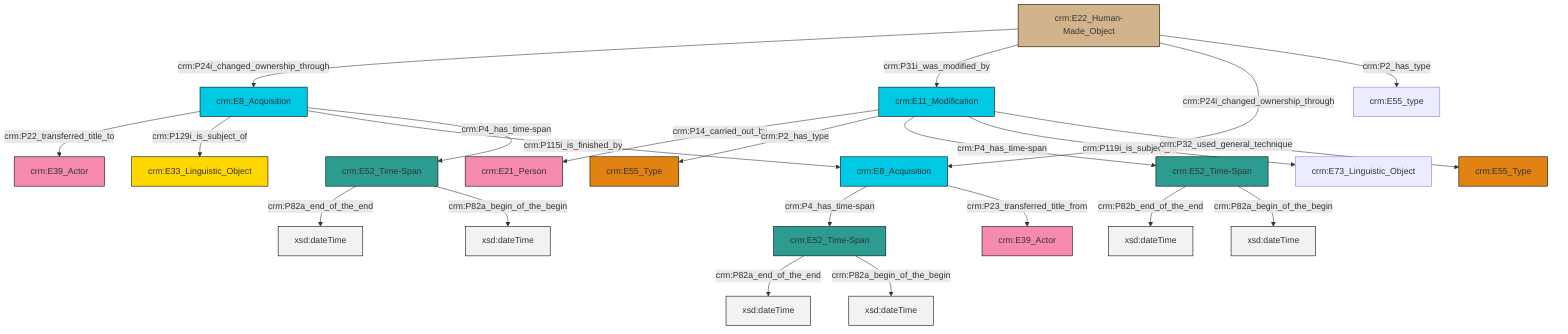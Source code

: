 graph TD
classDef Literal fill:#f2f2f2,stroke:#000000;
classDef CRM_Entity fill:#FFFFFF,stroke:#000000;
classDef Temporal_Entity fill:#00C9E6, stroke:#000000;
classDef Type fill:#E18312, stroke:#000000;
classDef Time-Span fill:#2C9C91, stroke:#000000;
classDef Appellation fill:#FFEB7F, stroke:#000000;
classDef Place fill:#008836, stroke:#000000;
classDef Persistent_Item fill:#B266B2, stroke:#000000;
classDef Conceptual_Object fill:#FFD700, stroke:#000000;
classDef Physical_Thing fill:#D2B48C, stroke:#000000;
classDef Actor fill:#f58aad, stroke:#000000;
classDef PC_Classes fill:#4ce600, stroke:#000000;
classDef Multi fill:#cccccc,stroke:#000000;

0["crm:E11_Modification"]:::Temporal_Entity -->|crm:P14_carried_out_by| 1["crm:E21_Person"]:::Actor
2["crm:E52_Time-Span"]:::Time-Span -->|crm:P82b_end_of_the_end| 3[xsd:dateTime]:::Literal
0["crm:E11_Modification"]:::Temporal_Entity -->|crm:P2_has_type| 4["crm:E55_Type"]:::Type
6["crm:E22_Human-Made_Object"]:::Physical_Thing -->|crm:P24i_changed_ownership_through| 7["crm:E8_Acquisition"]:::Temporal_Entity
8["crm:E52_Time-Span"]:::Time-Span -->|crm:P82a_end_of_the_end| 9[xsd:dateTime]:::Literal
6["crm:E22_Human-Made_Object"]:::Physical_Thing -->|crm:P31i_was_modified_by| 0["crm:E11_Modification"]:::Temporal_Entity
6["crm:E22_Human-Made_Object"]:::Physical_Thing -->|crm:P24i_changed_ownership_through| 11["crm:E8_Acquisition"]:::Temporal_Entity
7["crm:E8_Acquisition"]:::Temporal_Entity -->|crm:P22_transferred_title_to| 14["crm:E39_Actor"]:::Actor
6["crm:E22_Human-Made_Object"]:::Physical_Thing -->|crm:P2_has_type| 15["crm:E55_type"]:::Default
18["crm:E52_Time-Span"]:::Time-Span -->|crm:P82a_end_of_the_end| 19[xsd:dateTime]:::Literal
7["crm:E8_Acquisition"]:::Temporal_Entity -->|crm:P129i_is_subject_of| 23["crm:E33_Linguistic_Object"]:::Conceptual_Object
0["crm:E11_Modification"]:::Temporal_Entity -->|crm:P4_has_time-span| 2["crm:E52_Time-Span"]:::Time-Span
7["crm:E8_Acquisition"]:::Temporal_Entity -->|crm:P115i_is_finished_by| 11["crm:E8_Acquisition"]:::Temporal_Entity
18["crm:E52_Time-Span"]:::Time-Span -->|crm:P82a_begin_of_the_begin| 28[xsd:dateTime]:::Literal
11["crm:E8_Acquisition"]:::Temporal_Entity -->|crm:P4_has_time-span| 18["crm:E52_Time-Span"]:::Time-Span
2["crm:E52_Time-Span"]:::Time-Span -->|crm:P82a_begin_of_the_begin| 30[xsd:dateTime]:::Literal
8["crm:E52_Time-Span"]:::Time-Span -->|crm:P82a_begin_of_the_begin| 31[xsd:dateTime]:::Literal
11["crm:E8_Acquisition"]:::Temporal_Entity -->|crm:P23_transferred_title_from| 20["crm:E39_Actor"]:::Actor
0["crm:E11_Modification"]:::Temporal_Entity -->|crm:P119i_is_subject_of| 16["crm:E73_Linguistic_Object"]:::Default
0["crm:E11_Modification"]:::Temporal_Entity -->|crm:P32_used_general_technique| 32["crm:E55_Type"]:::Type
7["crm:E8_Acquisition"]:::Temporal_Entity -->|crm:P4_has_time-span| 8["crm:E52_Time-Span"]:::Time-Span